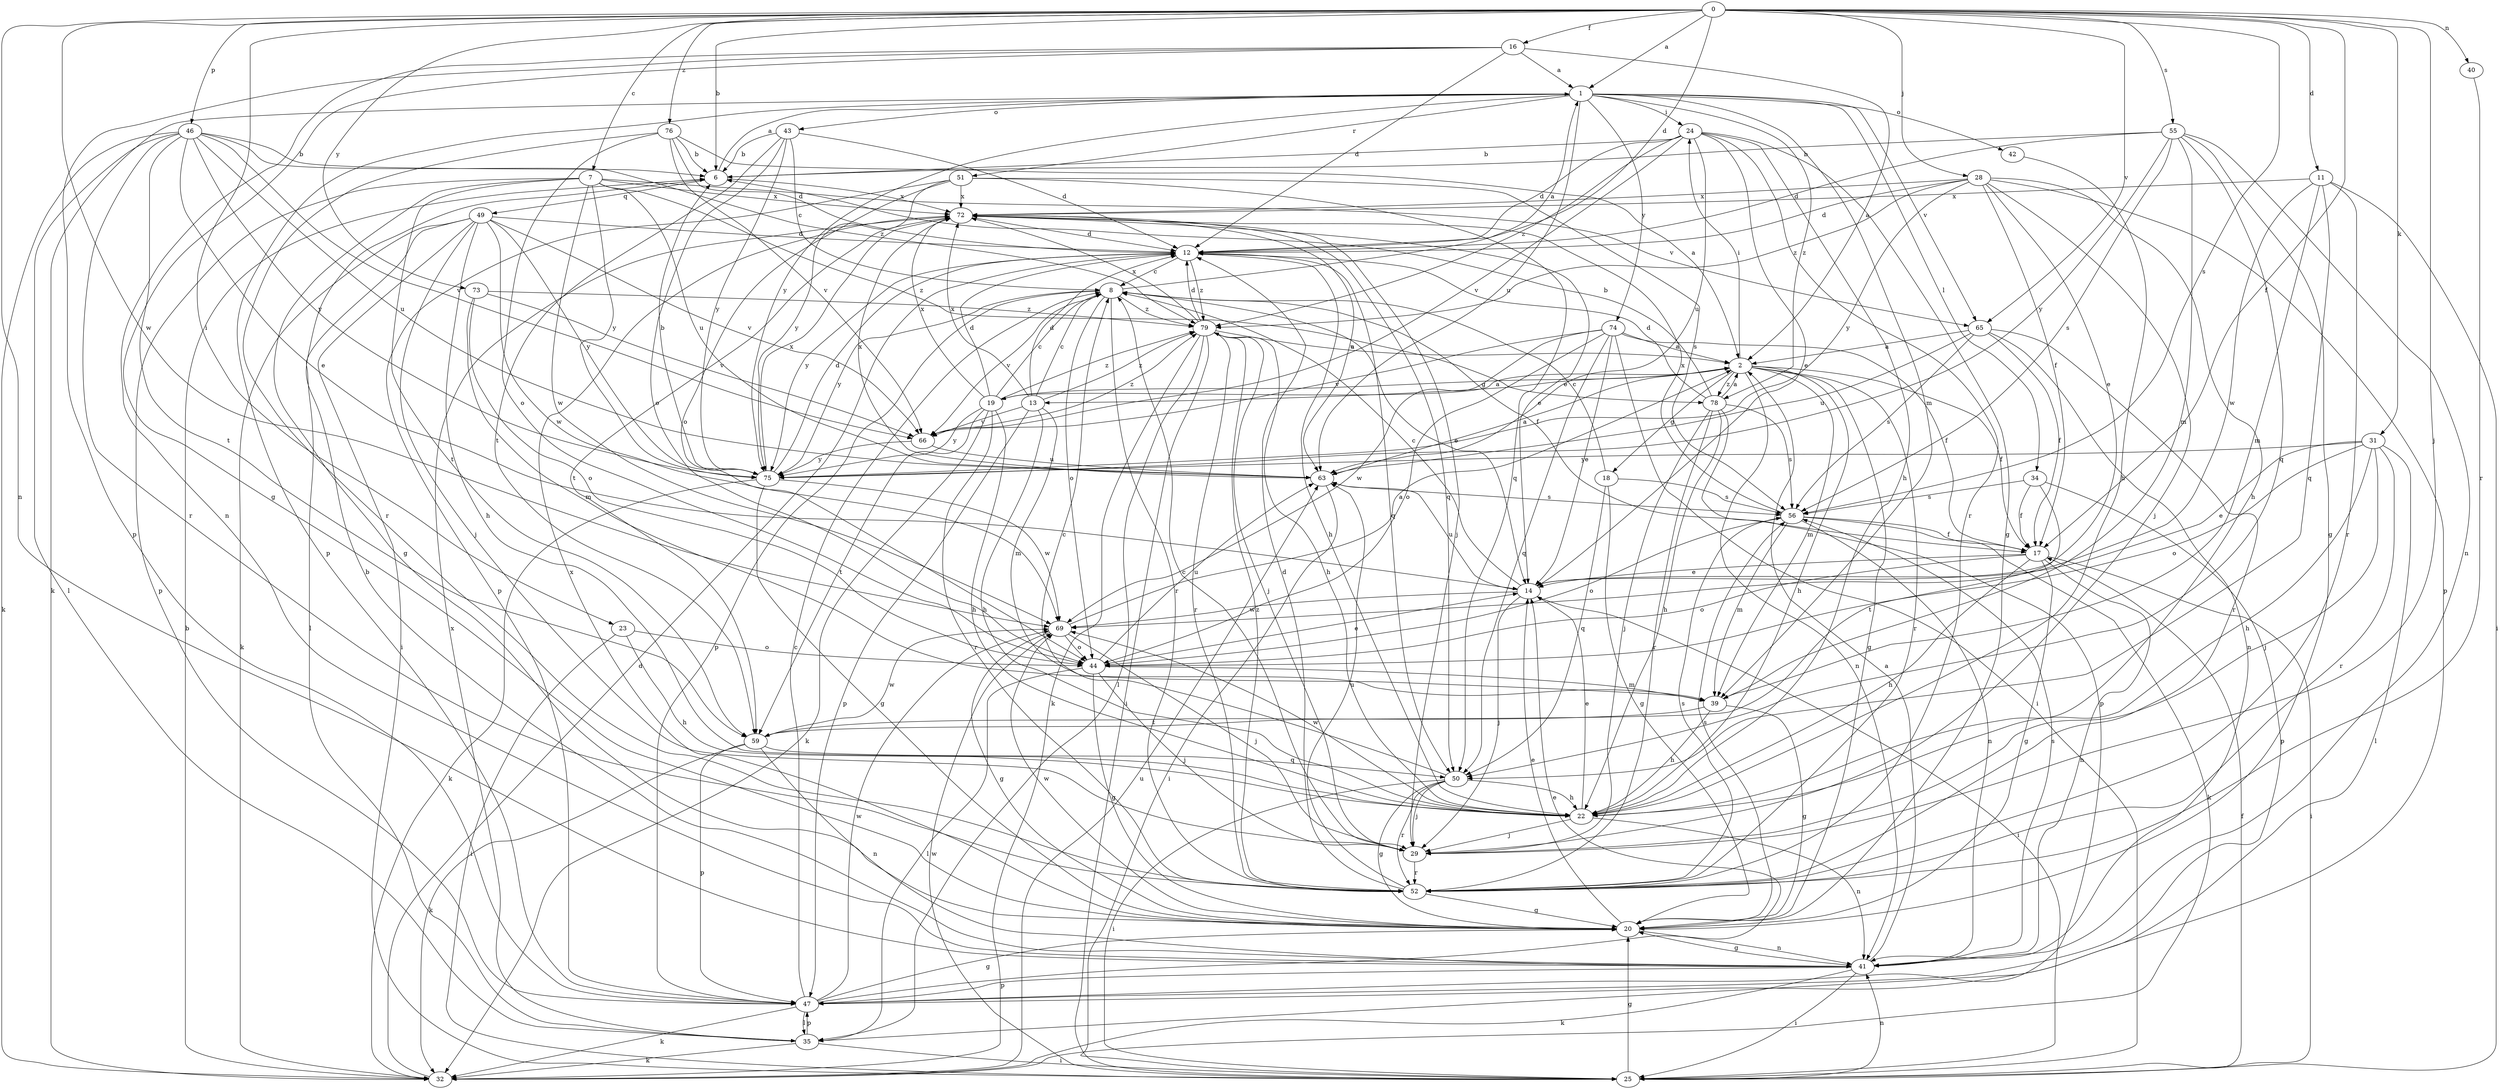 strict digraph  {
0;
1;
2;
6;
7;
8;
11;
12;
13;
14;
16;
17;
18;
19;
20;
22;
23;
24;
25;
28;
29;
31;
32;
34;
35;
39;
40;
41;
42;
43;
44;
46;
47;
49;
50;
51;
52;
55;
56;
59;
63;
65;
66;
69;
72;
73;
74;
75;
76;
78;
79;
0 -> 1  [label=a];
0 -> 6  [label=b];
0 -> 7  [label=c];
0 -> 11  [label=d];
0 -> 12  [label=d];
0 -> 16  [label=f];
0 -> 17  [label=f];
0 -> 23  [label=i];
0 -> 28  [label=j];
0 -> 29  [label=j];
0 -> 31  [label=k];
0 -> 40  [label=n];
0 -> 41  [label=n];
0 -> 46  [label=p];
0 -> 55  [label=s];
0 -> 56  [label=s];
0 -> 65  [label=v];
0 -> 69  [label=w];
0 -> 73  [label=y];
0 -> 76  [label=z];
1 -> 24  [label=i];
1 -> 32  [label=k];
1 -> 34  [label=l];
1 -> 39  [label=m];
1 -> 42  [label=o];
1 -> 43  [label=o];
1 -> 47  [label=p];
1 -> 51  [label=r];
1 -> 63  [label=u];
1 -> 65  [label=v];
1 -> 74  [label=y];
1 -> 75  [label=y];
1 -> 78  [label=z];
2 -> 13  [label=e];
2 -> 17  [label=f];
2 -> 18  [label=g];
2 -> 19  [label=g];
2 -> 20  [label=g];
2 -> 22  [label=h];
2 -> 24  [label=i];
2 -> 39  [label=m];
2 -> 41  [label=n];
2 -> 52  [label=r];
2 -> 78  [label=z];
6 -> 1  [label=a];
6 -> 49  [label=q];
6 -> 72  [label=x];
7 -> 20  [label=g];
7 -> 47  [label=p];
7 -> 59  [label=t];
7 -> 63  [label=u];
7 -> 65  [label=v];
7 -> 69  [label=w];
7 -> 72  [label=x];
7 -> 75  [label=y];
7 -> 78  [label=z];
8 -> 1  [label=a];
8 -> 14  [label=e];
8 -> 17  [label=f];
8 -> 44  [label=o];
8 -> 47  [label=p];
8 -> 52  [label=r];
8 -> 66  [label=v];
8 -> 75  [label=y];
8 -> 79  [label=z];
11 -> 25  [label=i];
11 -> 39  [label=m];
11 -> 50  [label=q];
11 -> 52  [label=r];
11 -> 69  [label=w];
11 -> 72  [label=x];
12 -> 8  [label=c];
12 -> 22  [label=h];
12 -> 50  [label=q];
12 -> 75  [label=y];
12 -> 79  [label=z];
13 -> 8  [label=c];
13 -> 12  [label=d];
13 -> 22  [label=h];
13 -> 39  [label=m];
13 -> 47  [label=p];
13 -> 66  [label=v];
13 -> 72  [label=x];
13 -> 79  [label=z];
14 -> 8  [label=c];
14 -> 25  [label=i];
14 -> 29  [label=j];
14 -> 63  [label=u];
14 -> 69  [label=w];
16 -> 1  [label=a];
16 -> 2  [label=a];
16 -> 12  [label=d];
16 -> 20  [label=g];
16 -> 41  [label=n];
16 -> 47  [label=p];
17 -> 14  [label=e];
17 -> 20  [label=g];
17 -> 22  [label=h];
17 -> 25  [label=i];
17 -> 41  [label=n];
17 -> 44  [label=o];
18 -> 8  [label=c];
18 -> 20  [label=g];
18 -> 50  [label=q];
18 -> 56  [label=s];
19 -> 2  [label=a];
19 -> 8  [label=c];
19 -> 12  [label=d];
19 -> 22  [label=h];
19 -> 32  [label=k];
19 -> 52  [label=r];
19 -> 59  [label=t];
19 -> 72  [label=x];
19 -> 75  [label=y];
19 -> 79  [label=z];
20 -> 14  [label=e];
20 -> 41  [label=n];
20 -> 56  [label=s];
20 -> 69  [label=w];
20 -> 72  [label=x];
22 -> 14  [label=e];
22 -> 29  [label=j];
22 -> 41  [label=n];
22 -> 69  [label=w];
23 -> 22  [label=h];
23 -> 25  [label=i];
23 -> 44  [label=o];
24 -> 6  [label=b];
24 -> 12  [label=d];
24 -> 14  [label=e];
24 -> 20  [label=g];
24 -> 22  [label=h];
24 -> 52  [label=r];
24 -> 63  [label=u];
24 -> 66  [label=v];
24 -> 79  [label=z];
25 -> 17  [label=f];
25 -> 20  [label=g];
25 -> 41  [label=n];
25 -> 69  [label=w];
28 -> 12  [label=d];
28 -> 14  [label=e];
28 -> 17  [label=f];
28 -> 22  [label=h];
28 -> 29  [label=j];
28 -> 47  [label=p];
28 -> 72  [label=x];
28 -> 75  [label=y];
28 -> 79  [label=z];
29 -> 8  [label=c];
29 -> 52  [label=r];
31 -> 14  [label=e];
31 -> 22  [label=h];
31 -> 29  [label=j];
31 -> 35  [label=l];
31 -> 44  [label=o];
31 -> 52  [label=r];
31 -> 75  [label=y];
32 -> 6  [label=b];
32 -> 12  [label=d];
32 -> 63  [label=u];
34 -> 17  [label=f];
34 -> 47  [label=p];
34 -> 56  [label=s];
34 -> 59  [label=t];
35 -> 25  [label=i];
35 -> 32  [label=k];
35 -> 47  [label=p];
35 -> 72  [label=x];
39 -> 20  [label=g];
39 -> 22  [label=h];
39 -> 59  [label=t];
40 -> 52  [label=r];
41 -> 2  [label=a];
41 -> 6  [label=b];
41 -> 20  [label=g];
41 -> 25  [label=i];
41 -> 32  [label=k];
41 -> 47  [label=p];
41 -> 56  [label=s];
42 -> 22  [label=h];
43 -> 6  [label=b];
43 -> 8  [label=c];
43 -> 12  [label=d];
43 -> 44  [label=o];
43 -> 59  [label=t];
43 -> 75  [label=y];
44 -> 14  [label=e];
44 -> 20  [label=g];
44 -> 29  [label=j];
44 -> 35  [label=l];
44 -> 39  [label=m];
44 -> 63  [label=u];
46 -> 6  [label=b];
46 -> 14  [label=e];
46 -> 32  [label=k];
46 -> 35  [label=l];
46 -> 52  [label=r];
46 -> 59  [label=t];
46 -> 63  [label=u];
46 -> 66  [label=v];
46 -> 75  [label=y];
46 -> 79  [label=z];
47 -> 8  [label=c];
47 -> 14  [label=e];
47 -> 20  [label=g];
47 -> 32  [label=k];
47 -> 35  [label=l];
47 -> 69  [label=w];
49 -> 12  [label=d];
49 -> 22  [label=h];
49 -> 25  [label=i];
49 -> 29  [label=j];
49 -> 32  [label=k];
49 -> 35  [label=l];
49 -> 66  [label=v];
49 -> 69  [label=w];
49 -> 75  [label=y];
50 -> 8  [label=c];
50 -> 20  [label=g];
50 -> 22  [label=h];
50 -> 25  [label=i];
50 -> 29  [label=j];
50 -> 52  [label=r];
51 -> 44  [label=o];
51 -> 47  [label=p];
51 -> 50  [label=q];
51 -> 56  [label=s];
51 -> 72  [label=x];
51 -> 75  [label=y];
52 -> 12  [label=d];
52 -> 20  [label=g];
52 -> 56  [label=s];
52 -> 63  [label=u];
52 -> 79  [label=z];
55 -> 6  [label=b];
55 -> 12  [label=d];
55 -> 20  [label=g];
55 -> 39  [label=m];
55 -> 41  [label=n];
55 -> 50  [label=q];
55 -> 56  [label=s];
55 -> 75  [label=y];
56 -> 17  [label=f];
56 -> 32  [label=k];
56 -> 39  [label=m];
56 -> 41  [label=n];
56 -> 44  [label=o];
56 -> 72  [label=x];
59 -> 32  [label=k];
59 -> 41  [label=n];
59 -> 47  [label=p];
59 -> 50  [label=q];
59 -> 69  [label=w];
63 -> 2  [label=a];
63 -> 25  [label=i];
63 -> 56  [label=s];
63 -> 72  [label=x];
65 -> 2  [label=a];
65 -> 17  [label=f];
65 -> 41  [label=n];
65 -> 52  [label=r];
65 -> 56  [label=s];
65 -> 63  [label=u];
66 -> 63  [label=u];
66 -> 75  [label=y];
66 -> 79  [label=z];
69 -> 2  [label=a];
69 -> 20  [label=g];
69 -> 29  [label=j];
69 -> 44  [label=o];
72 -> 12  [label=d];
72 -> 14  [label=e];
72 -> 29  [label=j];
72 -> 50  [label=q];
72 -> 59  [label=t];
72 -> 63  [label=u];
73 -> 39  [label=m];
73 -> 44  [label=o];
73 -> 66  [label=v];
73 -> 79  [label=z];
74 -> 2  [label=a];
74 -> 14  [label=e];
74 -> 17  [label=f];
74 -> 25  [label=i];
74 -> 44  [label=o];
74 -> 50  [label=q];
74 -> 66  [label=v];
74 -> 69  [label=w];
75 -> 6  [label=b];
75 -> 12  [label=d];
75 -> 20  [label=g];
75 -> 32  [label=k];
75 -> 69  [label=w];
75 -> 72  [label=x];
76 -> 2  [label=a];
76 -> 6  [label=b];
76 -> 12  [label=d];
76 -> 44  [label=o];
76 -> 52  [label=r];
76 -> 66  [label=v];
78 -> 2  [label=a];
78 -> 6  [label=b];
78 -> 12  [label=d];
78 -> 22  [label=h];
78 -> 29  [label=j];
78 -> 47  [label=p];
78 -> 52  [label=r];
78 -> 56  [label=s];
79 -> 2  [label=a];
79 -> 12  [label=d];
79 -> 22  [label=h];
79 -> 25  [label=i];
79 -> 29  [label=j];
79 -> 32  [label=k];
79 -> 35  [label=l];
79 -> 52  [label=r];
79 -> 72  [label=x];
}

